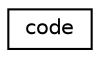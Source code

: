 digraph "类继承关系图"
{
  edge [fontname="Helvetica",fontsize="10",labelfontname="Helvetica",labelfontsize="10"];
  node [fontname="Helvetica",fontsize="10",shape=record];
  rankdir="LR";
  Node0 [label="code",height=0.2,width=0.4,color="black", fillcolor="white", style="filled",URL="$structcode.html"];
}

